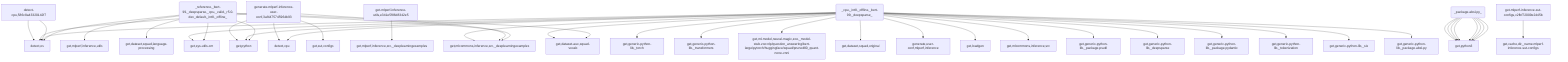 graph TD
    app-mlperf-inference,d775cac873ee4231_(_reference,_bert-99,_deepsparse,_cpu,_valid,_r5.0-dev_default,_int8,_offline_) --> detect,os
    app-mlperf-inference,d775cac873ee4231_(_reference,_bert-99,_deepsparse,_cpu,_valid,_r5.0-dev_default,_int8,_offline_) --> get,sys-utils-cm
    app-mlperf-inference,d775cac873ee4231_(_reference,_bert-99,_deepsparse,_cpu,_valid,_r5.0-dev_default,_int8,_offline_) --> get,python
    app-mlperf-inference,d775cac873ee4231_(_reference,_bert-99,_deepsparse,_cpu,_valid,_r5.0-dev_default,_int8,_offline_) --> get,mlcommons,inference,src,_deeplearningexamples
    get-mlperf-inference-utils,e341e5f86d8342e5 --> get,mlperf,inference,src,_deeplearningexamples
    app-mlperf-inference,d775cac873ee4231_(_reference,_bert-99,_deepsparse,_cpu,_valid,_r5.0-dev_default,_int8,_offline_) --> get,mlperf,inference,utils
    app-mlperf-inference,d775cac873ee4231_(_reference,_bert-99,_deepsparse,_cpu,_valid,_r5.0-dev_default,_int8,_offline_) --> get,dataset,squad,language-processing
    app-mlperf-inference,d775cac873ee4231_(_reference,_bert-99,_deepsparse,_cpu,_valid,_r5.0-dev_default,_int8,_offline_) --> get,dataset-aux,squad-vocab
    app-mlperf-inference-mlcommons-python,ff149e9781fc4b65_(_cpu,_int8,_offline,_bert-99,_deepsparse_) --> detect,os
    detect-cpu,586c8a43320142f7 --> detect,os
    app-mlperf-inference-mlcommons-python,ff149e9781fc4b65_(_cpu,_int8,_offline,_bert-99,_deepsparse_) --> detect,cpu
    app-mlperf-inference-mlcommons-python,ff149e9781fc4b65_(_cpu,_int8,_offline,_bert-99,_deepsparse_) --> get,sys-utils-cm
    app-mlperf-inference-mlcommons-python,ff149e9781fc4b65_(_cpu,_int8,_offline,_bert-99,_deepsparse_) --> get,python
    get-generic-python-lib,94b62a682bc44791_(_torch_) --> get,python3
    app-mlperf-inference-mlcommons-python,ff149e9781fc4b65_(_cpu,_int8,_offline,_bert-99,_deepsparse_) --> get,generic-python-lib,_torch
    get-generic-python-lib,94b62a682bc44791_(_transformers_) --> get,python3
    app-mlperf-inference-mlcommons-python,ff149e9781fc4b65_(_cpu,_int8,_offline,_bert-99,_deepsparse_) --> get,generic-python-lib,_transformers
    app-mlperf-inference-mlcommons-python,ff149e9781fc4b65_(_cpu,_int8,_offline,_bert-99,_deepsparse_) --> get,ml-model,neural-magic,zoo,_model-stub.zoo:nlp/question_answering/bert-large/pytorch/huggingface/squad/pruned80_quant-none-vnni
    app-mlperf-inference-mlcommons-python,ff149e9781fc4b65_(_cpu,_int8,_offline,_bert-99,_deepsparse_) --> get,dataset,squad,original
    app-mlperf-inference-mlcommons-python,ff149e9781fc4b65_(_cpu,_int8,_offline,_bert-99,_deepsparse_) --> get,dataset-aux,squad-vocab
    generate-mlperf-inference-user-conf,3af4475745964b93 --> detect,os
    detect-cpu,586c8a43320142f7 --> detect,os
    generate-mlperf-inference-user-conf,3af4475745964b93 --> detect,cpu
    generate-mlperf-inference-user-conf,3af4475745964b93 --> get,python
    generate-mlperf-inference-user-conf,3af4475745964b93 --> get,mlcommons,inference,src,_deeplearningexamples
    get-mlperf-inference-sut-configs,c2fbf72009e2445b --> get,cache,dir,_name.mlperf-inference-sut-configs
    generate-mlperf-inference-user-conf,3af4475745964b93 --> get,sut,configs
    app-mlperf-inference-mlcommons-python,ff149e9781fc4b65_(_cpu,_int8,_offline,_bert-99,_deepsparse_) --> generate,user-conf,mlperf,inference
    app-mlperf-inference-mlcommons-python,ff149e9781fc4b65_(_cpu,_int8,_offline,_bert-99,_deepsparse_) --> get,loadgen
    app-mlperf-inference-mlcommons-python,ff149e9781fc4b65_(_cpu,_int8,_offline,_bert-99,_deepsparse_) --> get,mlcommons,inference,src,_deeplearningexamples
    app-mlperf-inference-mlcommons-python,ff149e9781fc4b65_(_cpu,_int8,_offline,_bert-99,_deepsparse_) --> get,mlcommons,inference,src
    get-generic-python-lib,94b62a682bc44791_(_package.psutil_) --> get,python3
    app-mlperf-inference-mlcommons-python,ff149e9781fc4b65_(_cpu,_int8,_offline,_bert-99,_deepsparse_) --> get,generic-python-lib,_package.psutil
    get-generic-python-lib,94b62a682bc44791_(_deepsparse_) --> get,python3
    app-mlperf-inference-mlcommons-python,ff149e9781fc4b65_(_cpu,_int8,_offline,_bert-99,_deepsparse_) --> get,generic-python-lib,_deepsparse
    get-generic-python-lib,94b62a682bc44791_(_package.pydantic_) --> get,python3
    app-mlperf-inference-mlcommons-python,ff149e9781fc4b65_(_cpu,_int8,_offline,_bert-99,_deepsparse_) --> get,generic-python-lib,_package.pydantic
    get-generic-python-lib,94b62a682bc44791_(_tokenization_) --> get,python3
    app-mlperf-inference-mlcommons-python,ff149e9781fc4b65_(_cpu,_int8,_offline,_bert-99,_deepsparse_) --> get,generic-python-lib,_tokenization
    get-generic-python-lib,94b62a682bc44791_(_six_) --> get,python3
    app-mlperf-inference-mlcommons-python,ff149e9781fc4b65_(_cpu,_int8,_offline,_bert-99,_deepsparse_) --> get,generic-python-lib,_six
    get-generic-python-lib,94b62a682bc44791_(_package.absl-py_) --> get,python3
    app-mlperf-inference-mlcommons-python,ff149e9781fc4b65_(_cpu,_int8,_offline,_bert-99,_deepsparse_) --> get,generic-python-lib,_package.absl-py